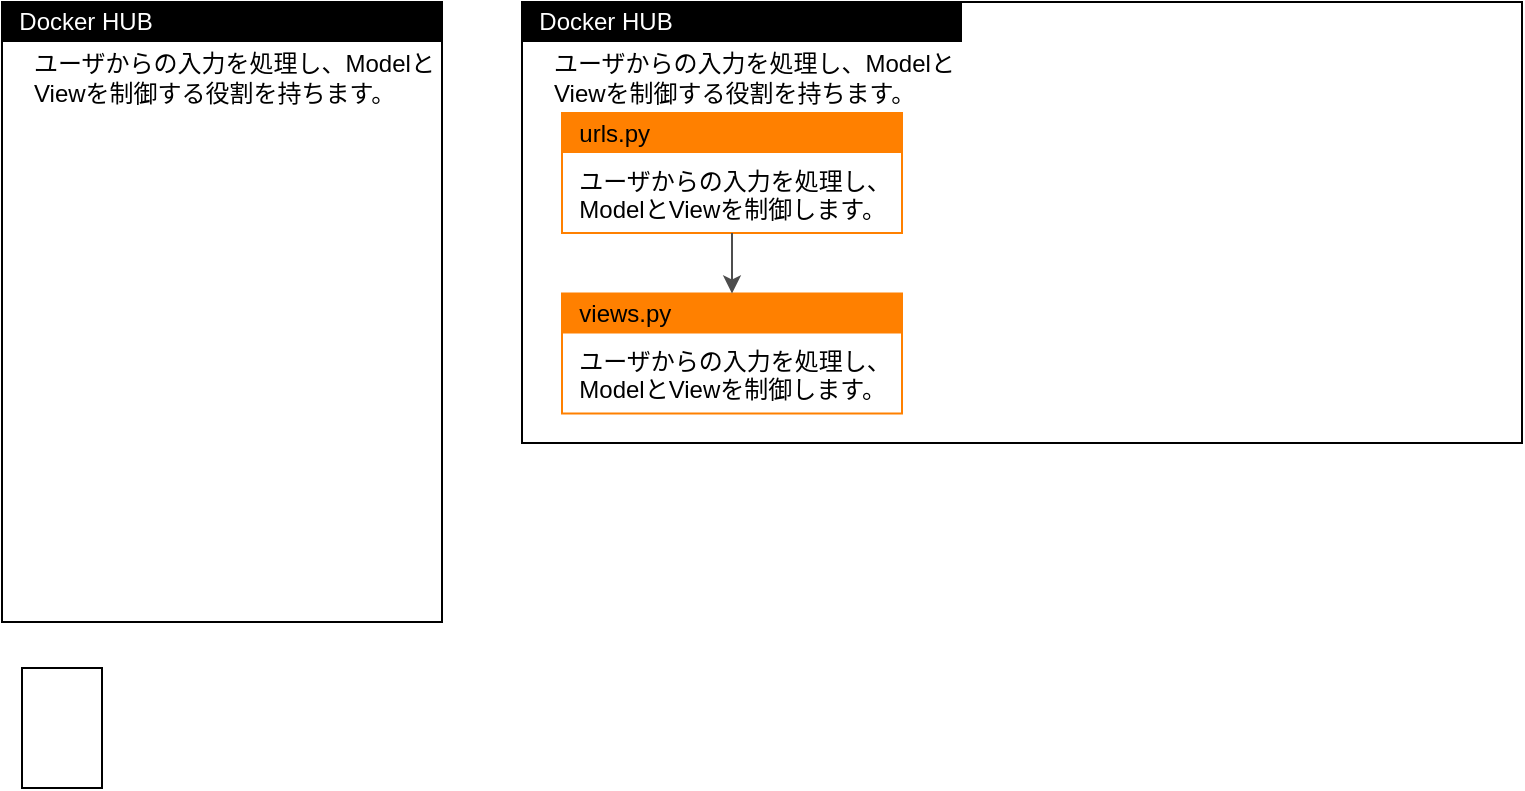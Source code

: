 <mxfile version="22.1.16" type="github">
  <diagram name="ページ1" id="IJRU0Sit2d09EKt1Dg38">
    <mxGraphModel dx="868" dy="481" grid="1" gridSize="10" guides="1" tooltips="1" connect="1" arrows="1" fold="1" page="1" pageScale="1" pageWidth="827" pageHeight="1169" math="0" shadow="0">
      <root>
        <mxCell id="0" />
        <mxCell id="1" parent="0" />
        <mxCell id="bYI_Bjf83IYMnO6PkBGH-1" value="" style="rounded=0;whiteSpace=wrap;html=1;" vertex="1" parent="1">
          <mxGeometry x="40" y="160" width="220" height="310" as="geometry" />
        </mxCell>
        <mxCell id="bYI_Bjf83IYMnO6PkBGH-2" value="&amp;nbsp; Docker HUB" style="text;html=1;strokeColor=none;fillColor=#000000;align=left;verticalAlign=middle;whiteSpace=wrap;rounded=0;fontSize=12;fontStyle=0;fontColor=#FFFFFF;" vertex="1" parent="1">
          <mxGeometry x="40" y="160" width="220" height="20" as="geometry" />
        </mxCell>
        <mxCell id="bYI_Bjf83IYMnO6PkBGH-10" value="ユーザからの入力を処理し、Modelと&lt;br&gt;Viewを制御する役割を持ちます。" style="text;html=1;strokeColor=none;fillColor=none;align=left;verticalAlign=middle;whiteSpace=wrap;rounded=0;" vertex="1" parent="1">
          <mxGeometry x="53.75" y="182.5" width="206.25" height="30" as="geometry" />
        </mxCell>
        <mxCell id="bYI_Bjf83IYMnO6PkBGH-11" value="" style="rounded=0;whiteSpace=wrap;html=1;" vertex="1" parent="1">
          <mxGeometry x="300" y="160" width="500" height="220.5" as="geometry" />
        </mxCell>
        <mxCell id="bYI_Bjf83IYMnO6PkBGH-12" value="&amp;nbsp; Docker HUB" style="text;html=1;strokeColor=none;fillColor=#000000;align=left;verticalAlign=middle;whiteSpace=wrap;rounded=0;fontSize=12;fontStyle=0;fontColor=#FFFFFF;" vertex="1" parent="1">
          <mxGeometry x="300" y="160" width="220" height="20" as="geometry" />
        </mxCell>
        <mxCell id="bYI_Bjf83IYMnO6PkBGH-13" value="" style="rounded=0;whiteSpace=wrap;html=1;strokeColor=#ff8000;" vertex="1" parent="1">
          <mxGeometry x="320" y="215.5" width="170" height="60" as="geometry" />
        </mxCell>
        <mxCell id="bYI_Bjf83IYMnO6PkBGH-14" value="&amp;nbsp; ユーザからの入力を処理し、&lt;br&gt;&amp;nbsp; ModelとViewを制御します。" style="text;html=1;strokeColor=none;fillColor=none;align=left;verticalAlign=top;whiteSpace=wrap;rounded=0;" vertex="1" parent="1">
          <mxGeometry x="320" y="235.5" width="170" height="40" as="geometry" />
        </mxCell>
        <mxCell id="bYI_Bjf83IYMnO6PkBGH-15" value="&amp;nbsp; urls.py" style="text;html=1;strokeColor=none;fillColor=#FF8000;align=left;verticalAlign=middle;whiteSpace=wrap;rounded=0;fontSize=12;fontStyle=0" vertex="1" parent="1">
          <mxGeometry x="320" y="215.5" width="170" height="20" as="geometry" />
        </mxCell>
        <mxCell id="bYI_Bjf83IYMnO6PkBGH-16" value="" style="rounded=0;whiteSpace=wrap;html=1;strokeColor=#ff8000;" vertex="1" parent="1">
          <mxGeometry x="320" y="305.75" width="170" height="60" as="geometry" />
        </mxCell>
        <mxCell id="bYI_Bjf83IYMnO6PkBGH-17" value="&amp;nbsp; views.py" style="text;html=1;strokeColor=none;fillColor=#FF8000;align=left;verticalAlign=middle;whiteSpace=wrap;rounded=0;fontSize=12;fontStyle=0" vertex="1" parent="1">
          <mxGeometry x="320" y="305.75" width="170" height="20" as="geometry" />
        </mxCell>
        <mxCell id="bYI_Bjf83IYMnO6PkBGH-18" value="&amp;nbsp; ユーザからの入力を処理し、&lt;br&gt;&amp;nbsp; ModelとViewを制御します。" style="text;html=1;strokeColor=none;fillColor=none;align=left;verticalAlign=top;whiteSpace=wrap;rounded=0;" vertex="1" parent="1">
          <mxGeometry x="320" y="325.75" width="170" height="40" as="geometry" />
        </mxCell>
        <mxCell id="bYI_Bjf83IYMnO6PkBGH-19" value="" style="endArrow=classic;html=1;rounded=0;strokeWidth=1;entryX=0.5;entryY=0;entryDx=0;entryDy=0;exitX=0.5;exitY=1;exitDx=0;exitDy=0;strokeColor=#4D4D4D;" edge="1" source="bYI_Bjf83IYMnO6PkBGH-14" target="bYI_Bjf83IYMnO6PkBGH-17" parent="1">
          <mxGeometry width="50" height="50" relative="1" as="geometry">
            <mxPoint x="198" y="346.5" as="sourcePoint" />
            <mxPoint x="320" y="345.5" as="targetPoint" />
          </mxGeometry>
        </mxCell>
        <mxCell id="bYI_Bjf83IYMnO6PkBGH-20" value="ユーザからの入力を処理し、Modelと&lt;br&gt;Viewを制御する役割を持ちます。" style="text;html=1;strokeColor=none;fillColor=none;align=left;verticalAlign=middle;whiteSpace=wrap;rounded=0;" vertex="1" parent="1">
          <mxGeometry x="313.75" y="182.5" width="206.25" height="30" as="geometry" />
        </mxCell>
        <mxCell id="bYI_Bjf83IYMnO6PkBGH-50" value="" style="rounded=0;whiteSpace=wrap;html=1;" vertex="1" parent="1">
          <mxGeometry x="50" y="493" width="40" height="60" as="geometry" />
        </mxCell>
      </root>
    </mxGraphModel>
  </diagram>
</mxfile>
